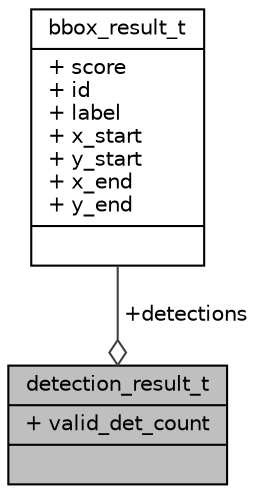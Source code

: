 digraph "detection_result_t"
{
 // INTERACTIVE_SVG=YES
 // LATEX_PDF_SIZE
  bgcolor="transparent";
  edge [fontname="Helvetica",fontsize="10",labelfontname="Helvetica",labelfontsize="10"];
  node [fontname="Helvetica",fontsize="10",shape=record];
  Node1 [label="{detection_result_t\n|+ valid_det_count\l|}",height=0.2,width=0.4,color="black", fillcolor="grey75", style="filled", fontcolor="black",tooltip=" "];
  Node2 -> Node1 [color="grey25",fontsize="10",style="solid",label=" +detections" ,arrowhead="odiamond",fontname="Helvetica"];
  Node2 [label="{bbox_result_t\n|+ score\l+ id\l+ label\l+ x_start\l+ y_start\l+ x_end\l+ y_end\l|}",height=0.2,width=0.4,color="black",URL="$d1/db8/structbbox__result__t.html",tooltip=" "];
}
